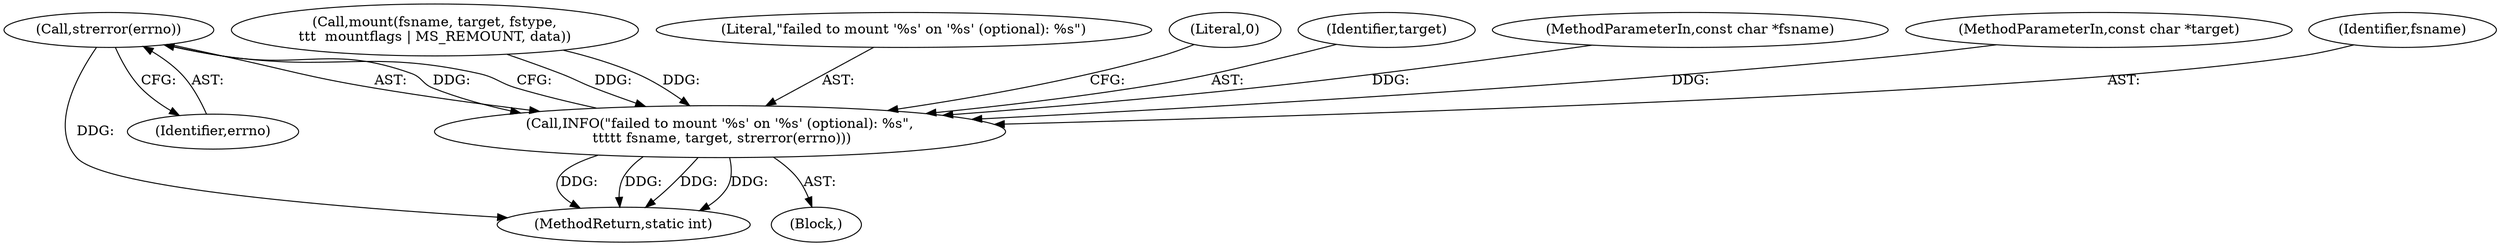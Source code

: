 digraph "0_lxc_592fd47a6245508b79fe6ac819fe6d3b2c1289be_5@API" {
"1000269" [label="(Call,strerror(errno))"];
"1000265" [label="(Call,INFO(\"failed to mount '%s' on '%s' (optional): %s\",\n \t\t\t\t\t fsname, target, strerror(errno)))"];
"1000252" [label="(Call,mount(fsname, target, fstype,\n\t\t\t  mountflags | MS_REMOUNT, data))"];
"1000269" [label="(Call,strerror(errno))"];
"1000266" [label="(Literal,\"failed to mount '%s' on '%s' (optional): %s\")"];
"1000270" [label="(Identifier,errno)"];
"1000264" [label="(Block,)"];
"1000272" [label="(Literal,0)"];
"1000268" [label="(Identifier,target)"];
"1000102" [label="(MethodParameterIn,const char *fsname)"];
"1000103" [label="(MethodParameterIn,const char *target)"];
"1000265" [label="(Call,INFO(\"failed to mount '%s' on '%s' (optional): %s\",\n \t\t\t\t\t fsname, target, strerror(errno)))"];
"1000290" [label="(MethodReturn,static int)"];
"1000267" [label="(Identifier,fsname)"];
"1000269" -> "1000265"  [label="AST: "];
"1000269" -> "1000270"  [label="CFG: "];
"1000270" -> "1000269"  [label="AST: "];
"1000265" -> "1000269"  [label="CFG: "];
"1000269" -> "1000290"  [label="DDG: "];
"1000269" -> "1000265"  [label="DDG: "];
"1000265" -> "1000264"  [label="AST: "];
"1000266" -> "1000265"  [label="AST: "];
"1000267" -> "1000265"  [label="AST: "];
"1000268" -> "1000265"  [label="AST: "];
"1000272" -> "1000265"  [label="CFG: "];
"1000265" -> "1000290"  [label="DDG: "];
"1000265" -> "1000290"  [label="DDG: "];
"1000265" -> "1000290"  [label="DDG: "];
"1000265" -> "1000290"  [label="DDG: "];
"1000252" -> "1000265"  [label="DDG: "];
"1000252" -> "1000265"  [label="DDG: "];
"1000102" -> "1000265"  [label="DDG: "];
"1000103" -> "1000265"  [label="DDG: "];
}
